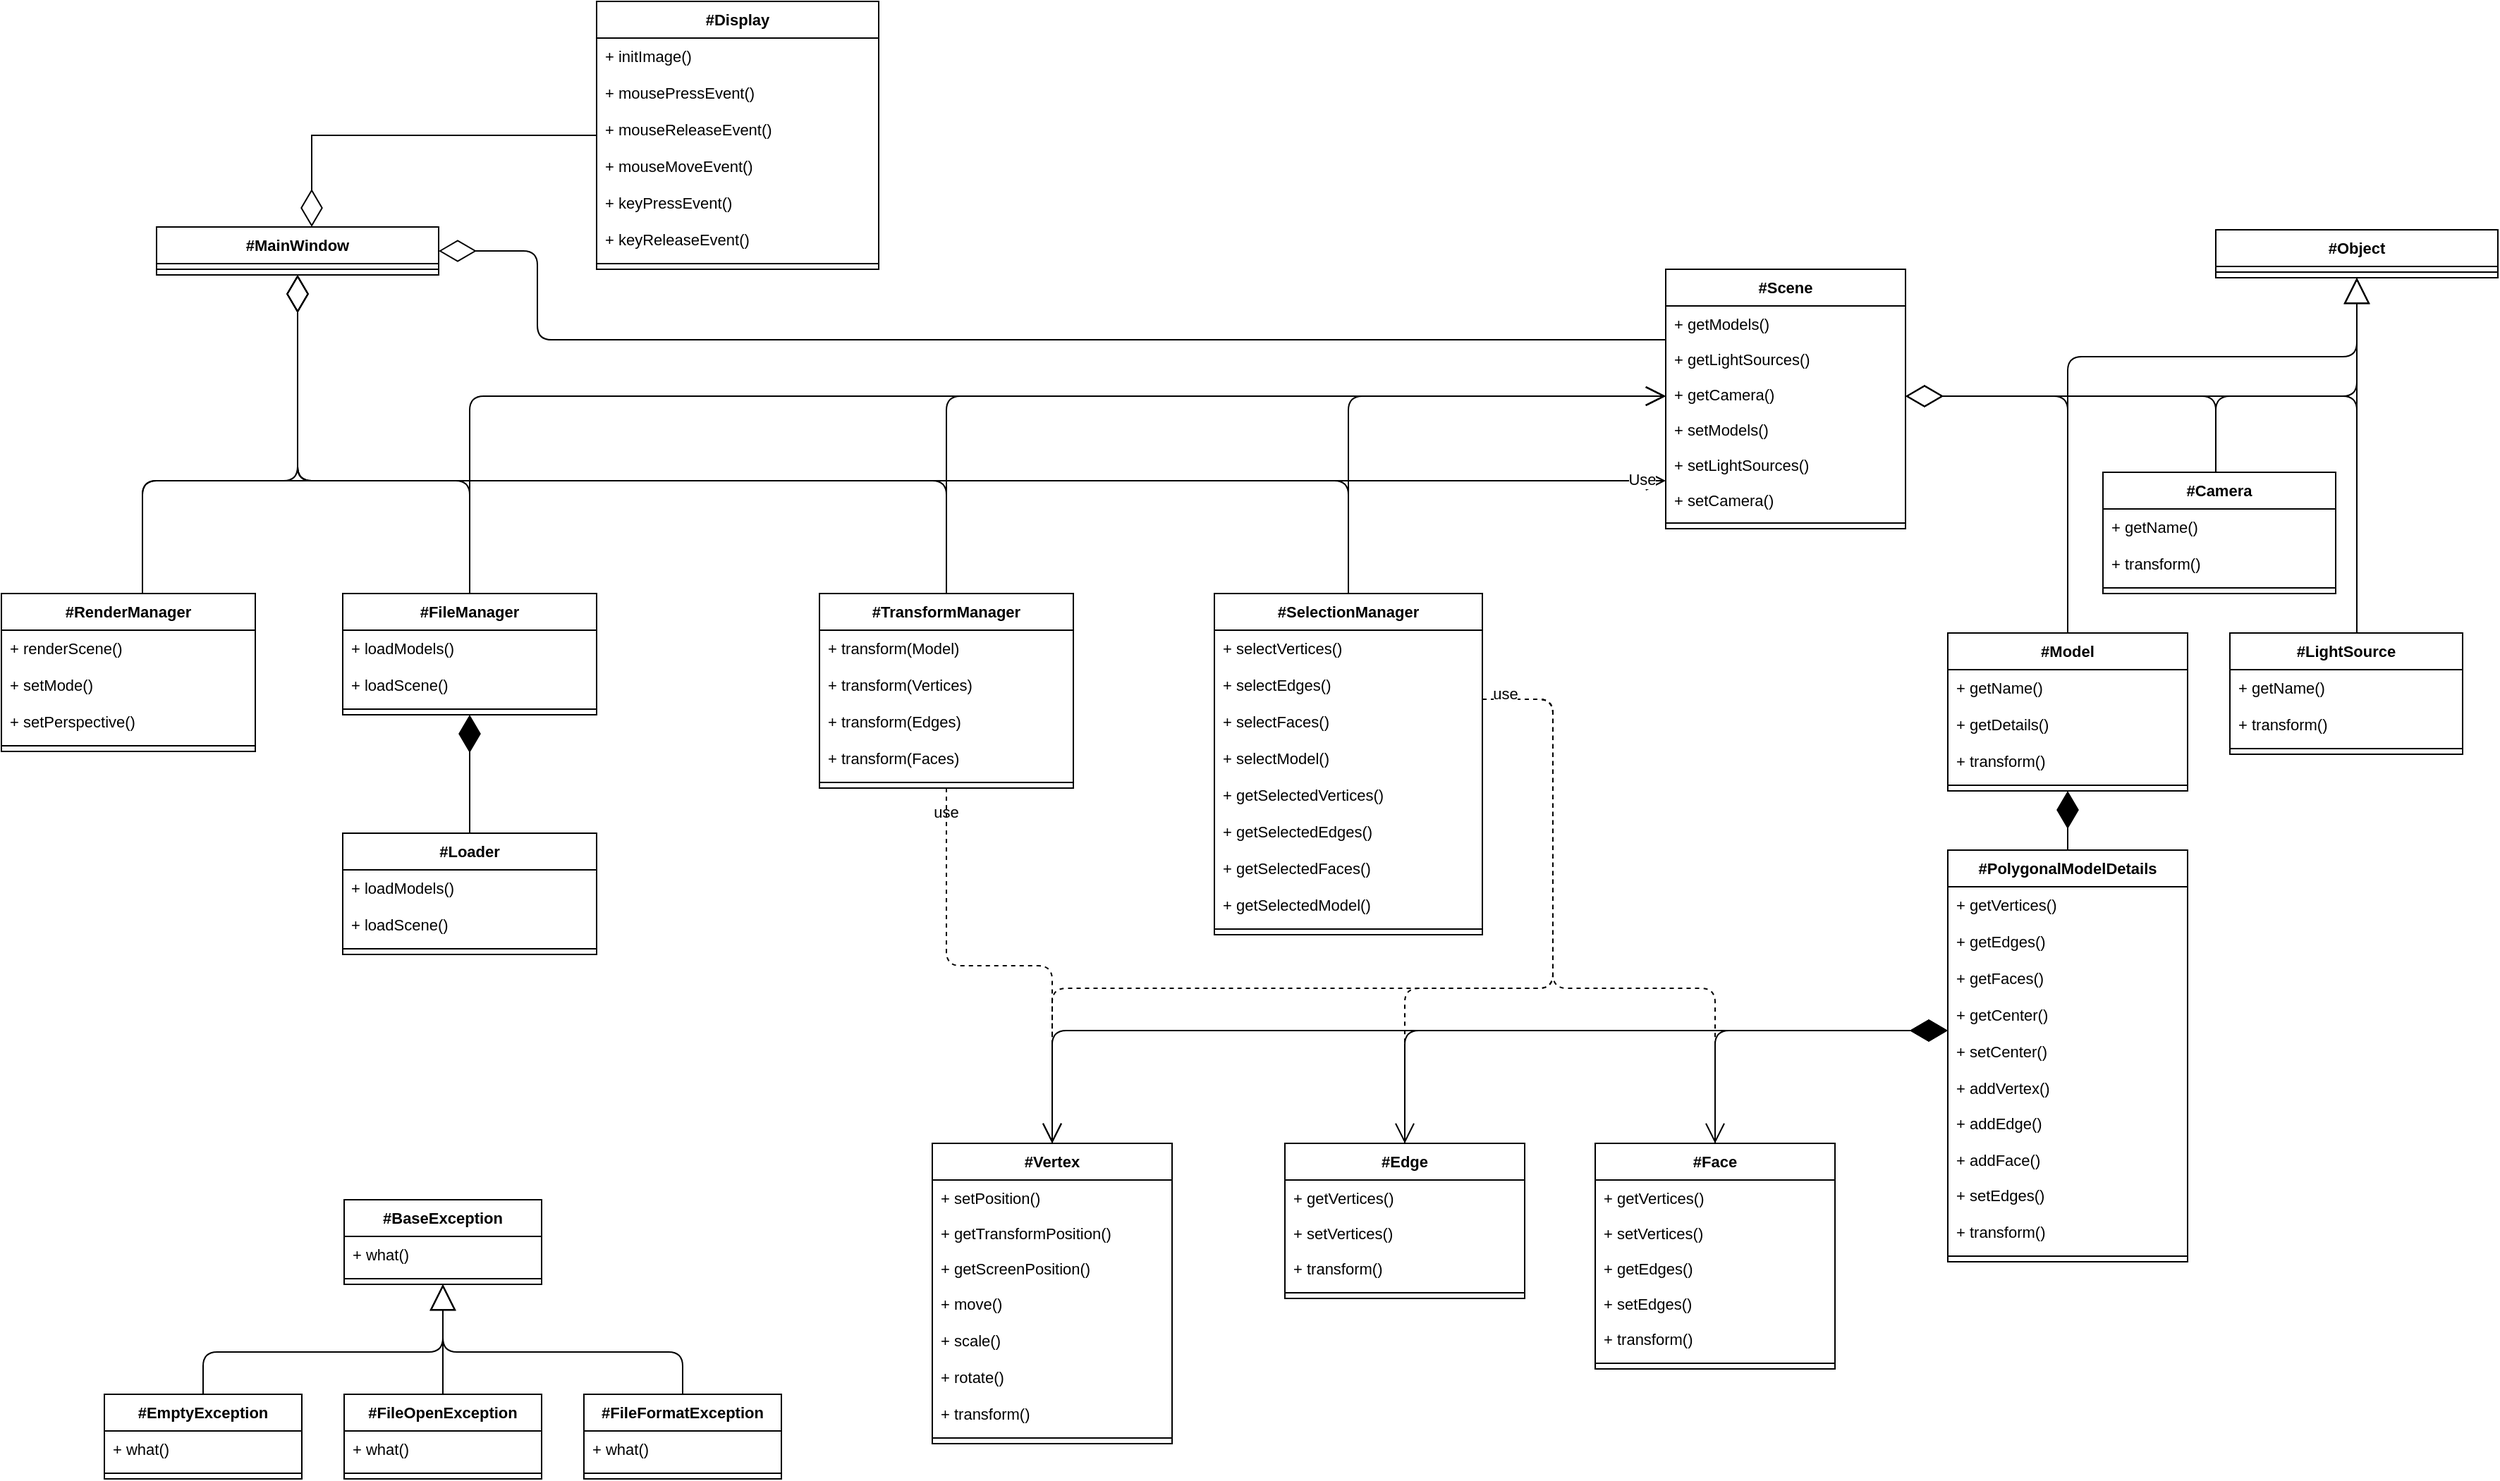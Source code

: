 <mxfile version="18.0.6" type="device"><diagram id="C5RBs43oDa-KdzZeNtuy" name="Page-1"><mxGraphModel dx="2026" dy="1447" grid="1" gridSize="10" guides="1" tooltips="1" connect="1" arrows="1" fold="1" page="1" pageScale="1" pageWidth="827" pageHeight="1169" math="0" shadow="0"><root><mxCell id="WIyWlLk6GJQsqaUBKTNV-0"/><mxCell id="WIyWlLk6GJQsqaUBKTNV-1" parent="WIyWlLk6GJQsqaUBKTNV-0"/><mxCell id="azlppYUXoeEwFjGobMXN-0" value="#Object" style="swimlane;fontStyle=1;align=center;verticalAlign=top;childLayout=stackLayout;horizontal=1;startSize=26;horizontalStack=0;resizeParent=1;resizeParentMax=0;resizeLast=0;collapsible=1;marginBottom=0;direction=east;fontSize=11;labelBorderColor=none;labelBackgroundColor=none;fontFamily=Helvetica;" parent="WIyWlLk6GJQsqaUBKTNV-1" vertex="1"><mxGeometry x="190" y="-178" width="200" height="34" as="geometry"/></mxCell><mxCell id="azlppYUXoeEwFjGobMXN-2" value="" style="line;strokeWidth=1;fillColor=none;align=left;verticalAlign=middle;spacingTop=-1;spacingLeft=3;spacingRight=3;rotatable=0;labelPosition=right;points=[];portConstraint=eastwest;fontSize=11;labelBorderColor=none;labelBackgroundColor=none;fontFamily=Helvetica;" parent="azlppYUXoeEwFjGobMXN-0" vertex="1"><mxGeometry y="26" width="200" height="8" as="geometry"/></mxCell><mxCell id="azlppYUXoeEwFjGobMXN-526" value="" style="edgeStyle=elbowEdgeStyle;orthogonalLoop=1;jettySize=auto;endArrow=block;endFill=0;endSize=16;entryX=0.5;entryY=1;entryDx=0;entryDy=0;fontSize=11;labelBorderColor=none;labelBackgroundColor=none;fontFamily=Helvetica;elbow=vertical;" parent="WIyWlLk6GJQsqaUBKTNV-1" source="azlppYUXoeEwFjGobMXN-37" target="azlppYUXoeEwFjGobMXN-0" edge="1"><mxGeometry relative="1" as="geometry"><mxPoint x="-30" y="282" as="targetPoint"/><Array as="points"><mxPoint x="190" y="-60"/><mxPoint x="290" y="-18"/></Array><mxPoint x="400" y="477" as="sourcePoint"/></mxGeometry></mxCell><mxCell id="azlppYUXoeEwFjGobMXN-528" value="" style="edgeStyle=elbowEdgeStyle;orthogonalLoop=1;jettySize=auto;entryX=0.5;entryY=1;entryDx=0;entryDy=0;endArrow=block;endFill=0;endSize=16;fontSize=11;labelBorderColor=none;labelBackgroundColor=none;fontFamily=Helvetica;elbow=vertical;" parent="WIyWlLk6GJQsqaUBKTNV-1" source="azlppYUXoeEwFjGobMXN-47" target="azlppYUXoeEwFjGobMXN-0" edge="1"><mxGeometry relative="1" as="geometry"><mxPoint x="170" y="479" as="sourcePoint"/><Array as="points"><mxPoint x="200" y="-88"/></Array></mxGeometry></mxCell><mxCell id="azlppYUXoeEwFjGobMXN-37" value="#Camera" style="swimlane;fontStyle=1;align=center;verticalAlign=top;childLayout=stackLayout;horizontal=1;startSize=26;horizontalStack=0;resizeParent=1;resizeParentMax=0;resizeLast=0;collapsible=1;marginBottom=0;direction=east;fontSize=11;labelBorderColor=none;labelBackgroundColor=none;fontFamily=Helvetica;" parent="WIyWlLk6GJQsqaUBKTNV-1" vertex="1"><mxGeometry x="110" y="-6" width="165" height="86" as="geometry"/></mxCell><mxCell id="SqBItwjw7PU8aZfhH00I-18" value="+ getName()" style="text;strokeColor=none;fillColor=none;align=left;verticalAlign=top;spacingLeft=4;spacingRight=4;overflow=hidden;rotatable=0;points=[[0,0.5],[1,0.5]];portConstraint=eastwest;fontSize=11;labelBorderColor=none;labelBackgroundColor=none;fontFamily=Helvetica;" parent="azlppYUXoeEwFjGobMXN-37" vertex="1"><mxGeometry y="26" width="165" height="26" as="geometry"/></mxCell><mxCell id="azlppYUXoeEwFjGobMXN-41" value="+ transform()" style="text;strokeColor=none;fillColor=none;align=left;verticalAlign=top;spacingLeft=4;spacingRight=4;overflow=hidden;rotatable=0;points=[[0,0.5],[1,0.5]];portConstraint=eastwest;fontSize=11;labelBorderColor=none;labelBackgroundColor=none;fontFamily=Helvetica;" parent="azlppYUXoeEwFjGobMXN-37" vertex="1"><mxGeometry y="52" width="165" height="26" as="geometry"/></mxCell><mxCell id="azlppYUXoeEwFjGobMXN-38" value="" style="line;strokeWidth=1;fillColor=none;align=left;verticalAlign=middle;spacingTop=-1;spacingLeft=3;spacingRight=3;rotatable=0;labelPosition=right;points=[];portConstraint=eastwest;fontSize=11;labelBorderColor=none;labelBackgroundColor=none;fontFamily=Helvetica;" parent="azlppYUXoeEwFjGobMXN-37" vertex="1"><mxGeometry y="78" width="165" height="8" as="geometry"/></mxCell><mxCell id="azlppYUXoeEwFjGobMXN-47" value="#Model&#10;" style="swimlane;fontStyle=1;align=center;verticalAlign=top;childLayout=stackLayout;horizontal=1;startSize=26;horizontalStack=0;resizeParent=1;resizeParentMax=0;resizeLast=0;collapsible=1;marginBottom=0;direction=east;fontSize=11;labelBorderColor=none;labelBackgroundColor=none;fontFamily=Helvetica;rounded=0;" parent="WIyWlLk6GJQsqaUBKTNV-1" vertex="1"><mxGeometry y="108" width="170" height="112" as="geometry"/></mxCell><mxCell id="SqBItwjw7PU8aZfhH00I-16" value="+ getName()" style="text;strokeColor=none;fillColor=none;align=left;verticalAlign=top;spacingLeft=4;spacingRight=4;overflow=hidden;rotatable=0;points=[[0,0.5],[1,0.5]];portConstraint=eastwest;fontSize=11;labelBorderColor=none;labelBackgroundColor=none;fontFamily=Helvetica;" parent="azlppYUXoeEwFjGobMXN-47" vertex="1"><mxGeometry y="26" width="170" height="26" as="geometry"/></mxCell><mxCell id="SqBItwjw7PU8aZfhH00I-17" value="+ getDetails()" style="text;strokeColor=none;fillColor=none;align=left;verticalAlign=top;spacingLeft=4;spacingRight=4;overflow=hidden;rotatable=0;points=[[0,0.5],[1,0.5]];portConstraint=eastwest;fontSize=11;labelBorderColor=none;labelBackgroundColor=none;fontFamily=Helvetica;" parent="azlppYUXoeEwFjGobMXN-47" vertex="1"><mxGeometry y="52" width="170" height="26" as="geometry"/></mxCell><mxCell id="azlppYUXoeEwFjGobMXN-49" value="+ transform()" style="text;strokeColor=none;fillColor=none;align=left;verticalAlign=top;spacingLeft=4;spacingRight=4;overflow=hidden;rotatable=0;points=[[0,0.5],[1,0.5]];portConstraint=eastwest;fontSize=11;labelBorderColor=none;labelBackgroundColor=none;fontFamily=Helvetica;" parent="azlppYUXoeEwFjGobMXN-47" vertex="1"><mxGeometry y="78" width="170" height="26" as="geometry"/></mxCell><mxCell id="azlppYUXoeEwFjGobMXN-48" value="" style="line;strokeWidth=1;fillColor=none;align=left;verticalAlign=middle;spacingTop=-1;spacingLeft=3;spacingRight=3;rotatable=0;labelPosition=right;points=[];portConstraint=eastwest;fontSize=11;labelBorderColor=none;labelBackgroundColor=none;fontFamily=Helvetica;" parent="azlppYUXoeEwFjGobMXN-47" vertex="1"><mxGeometry y="104" width="170" height="8" as="geometry"/></mxCell><object label="#Scene" id="azlppYUXoeEwFjGobMXN-53"><mxCell style="swimlane;fontStyle=1;align=center;verticalAlign=top;childLayout=stackLayout;horizontal=1;startSize=26;horizontalStack=0;resizeParent=1;resizeParentMax=0;resizeLast=0;collapsible=1;marginBottom=0;direction=east;fontSize=11;labelBorderColor=none;labelBackgroundColor=none;fontFamily=Helvetica;" parent="WIyWlLk6GJQsqaUBKTNV-1" vertex="1"><mxGeometry x="-200" y="-150" width="170" height="184" as="geometry"/></mxCell></object><mxCell id="EAwsqgr4vLvgviXjCqP6-93" value="+ getModels()" style="text;strokeColor=none;fillColor=none;align=left;verticalAlign=top;spacingLeft=4;spacingRight=4;overflow=hidden;rotatable=0;points=[[0,0.5],[1,0.5]];portConstraint=eastwest;fontSize=11;labelBorderColor=none;labelBackgroundColor=none;fontFamily=Helvetica;" parent="azlppYUXoeEwFjGobMXN-53" vertex="1"><mxGeometry y="26" width="170" height="25" as="geometry"/></mxCell><mxCell id="k3BB5MFqk9g5SIE1neyH-16" value="+ getLightSources()" style="text;strokeColor=none;fillColor=none;align=left;verticalAlign=top;spacingLeft=4;spacingRight=4;overflow=hidden;rotatable=0;points=[[0,0.5],[1,0.5]];portConstraint=eastwest;fontSize=11;labelBorderColor=none;labelBackgroundColor=none;fontFamily=Helvetica;" parent="azlppYUXoeEwFjGobMXN-53" vertex="1"><mxGeometry y="51" width="170" height="25" as="geometry"/></mxCell><mxCell id="k3BB5MFqk9g5SIE1neyH-17" value="+ getCamera()" style="text;strokeColor=none;fillColor=none;align=left;verticalAlign=top;spacingLeft=4;spacingRight=4;overflow=hidden;rotatable=0;points=[[0,0.5],[1,0.5]];portConstraint=eastwest;fontSize=11;labelBorderColor=none;labelBackgroundColor=none;fontFamily=Helvetica;" parent="azlppYUXoeEwFjGobMXN-53" vertex="1"><mxGeometry y="76" width="170" height="25" as="geometry"/></mxCell><mxCell id="k3BB5MFqk9g5SIE1neyH-18" value="+ setModels()" style="text;strokeColor=none;fillColor=none;align=left;verticalAlign=top;spacingLeft=4;spacingRight=4;overflow=hidden;rotatable=0;points=[[0,0.5],[1,0.5]];portConstraint=eastwest;fontSize=11;labelBorderColor=none;labelBackgroundColor=none;fontFamily=Helvetica;" parent="azlppYUXoeEwFjGobMXN-53" vertex="1"><mxGeometry y="101" width="170" height="25" as="geometry"/></mxCell><mxCell id="k3BB5MFqk9g5SIE1neyH-19" value="+ setLightSources()" style="text;strokeColor=none;fillColor=none;align=left;verticalAlign=top;spacingLeft=4;spacingRight=4;overflow=hidden;rotatable=0;points=[[0,0.5],[1,0.5]];portConstraint=eastwest;fontSize=11;labelBorderColor=none;labelBackgroundColor=none;fontFamily=Helvetica;" parent="azlppYUXoeEwFjGobMXN-53" vertex="1"><mxGeometry y="126" width="170" height="25" as="geometry"/></mxCell><mxCell id="k3BB5MFqk9g5SIE1neyH-20" value="+ setCamera()" style="text;strokeColor=none;fillColor=none;align=left;verticalAlign=top;spacingLeft=4;spacingRight=4;overflow=hidden;rotatable=0;points=[[0,0.5],[1,0.5]];portConstraint=eastwest;fontSize=11;labelBorderColor=none;labelBackgroundColor=none;fontFamily=Helvetica;" parent="azlppYUXoeEwFjGobMXN-53" vertex="1"><mxGeometry y="151" width="170" height="25" as="geometry"/></mxCell><mxCell id="azlppYUXoeEwFjGobMXN-54" value="" style="line;strokeWidth=1;fillColor=none;align=left;verticalAlign=middle;spacingTop=-1;spacingLeft=3;spacingRight=3;rotatable=0;labelPosition=right;points=[];portConstraint=eastwest;fontSize=11;labelBorderColor=none;labelBackgroundColor=none;fontFamily=Helvetica;" parent="azlppYUXoeEwFjGobMXN-53" vertex="1"><mxGeometry y="176" width="170" height="8" as="geometry"/></mxCell><mxCell id="azlppYUXoeEwFjGobMXN-532" value="#PolygonalModelDetails" style="swimlane;fontStyle=1;align=center;verticalAlign=top;childLayout=stackLayout;horizontal=1;startSize=26;horizontalStack=0;resizeParent=1;resizeParentMax=0;resizeLast=0;collapsible=1;marginBottom=0;direction=east;fontSize=11;labelBorderColor=none;labelBackgroundColor=none;fontFamily=Helvetica;" parent="WIyWlLk6GJQsqaUBKTNV-1" vertex="1"><mxGeometry y="262" width="170" height="292" as="geometry"/></mxCell><mxCell id="azlppYUXoeEwFjGobMXN-535" value="+ getVertices()" style="text;strokeColor=none;fillColor=none;align=left;verticalAlign=top;spacingLeft=4;spacingRight=4;overflow=hidden;rotatable=0;points=[[0,0.5],[1,0.5]];portConstraint=eastwest;fontSize=11;labelBorderColor=none;labelBackgroundColor=none;fontFamily=Helvetica;" parent="azlppYUXoeEwFjGobMXN-532" vertex="1"><mxGeometry y="26" width="170" height="26" as="geometry"/></mxCell><mxCell id="azlppYUXoeEwFjGobMXN-536" value="+ getEdges()" style="text;strokeColor=none;fillColor=none;align=left;verticalAlign=top;spacingLeft=4;spacingRight=4;overflow=hidden;rotatable=0;points=[[0,0.5],[1,0.5]];portConstraint=eastwest;fontSize=11;labelBorderColor=none;labelBackgroundColor=none;fontFamily=Helvetica;" parent="azlppYUXoeEwFjGobMXN-532" vertex="1"><mxGeometry y="52" width="170" height="26" as="geometry"/></mxCell><mxCell id="SqBItwjw7PU8aZfhH00I-20" value="+ getFaces()" style="text;strokeColor=none;fillColor=none;align=left;verticalAlign=top;spacingLeft=4;spacingRight=4;overflow=hidden;rotatable=0;points=[[0,0.5],[1,0.5]];portConstraint=eastwest;fontSize=11;labelBorderColor=none;labelBackgroundColor=none;fontFamily=Helvetica;" parent="azlppYUXoeEwFjGobMXN-532" vertex="1"><mxGeometry y="78" width="170" height="26" as="geometry"/></mxCell><mxCell id="SqBItwjw7PU8aZfhH00I-21" value="+ getCenter()" style="text;strokeColor=none;fillColor=none;align=left;verticalAlign=top;spacingLeft=4;spacingRight=4;overflow=hidden;rotatable=0;points=[[0,0.5],[1,0.5]];portConstraint=eastwest;fontSize=11;labelBorderColor=none;labelBackgroundColor=none;fontFamily=Helvetica;" parent="azlppYUXoeEwFjGobMXN-532" vertex="1"><mxGeometry y="104" width="170" height="26" as="geometry"/></mxCell><mxCell id="SqBItwjw7PU8aZfhH00I-25" value="+ setCenter()" style="text;strokeColor=none;fillColor=none;align=left;verticalAlign=top;spacingLeft=4;spacingRight=4;overflow=hidden;rotatable=0;points=[[0,0.5],[1,0.5]];portConstraint=eastwest;fontSize=11;labelBorderColor=none;labelBackgroundColor=none;fontFamily=Helvetica;" parent="azlppYUXoeEwFjGobMXN-532" vertex="1"><mxGeometry y="130" width="170" height="26" as="geometry"/></mxCell><mxCell id="azlppYUXoeEwFjGobMXN-533" value="+ addVertex()" style="text;strokeColor=none;fillColor=none;align=left;verticalAlign=top;spacingLeft=4;spacingRight=4;overflow=hidden;rotatable=0;points=[[0,0.5],[1,0.5]];portConstraint=eastwest;fontSize=11;labelBorderColor=none;labelBackgroundColor=none;fontFamily=Helvetica;" parent="azlppYUXoeEwFjGobMXN-532" vertex="1"><mxGeometry y="156" width="170" height="25" as="geometry"/></mxCell><mxCell id="azlppYUXoeEwFjGobMXN-534" value="+ addEdge()" style="text;strokeColor=none;fillColor=none;align=left;verticalAlign=top;spacingLeft=4;spacingRight=4;overflow=hidden;rotatable=0;points=[[0,0.5],[1,0.5]];portConstraint=eastwest;fontSize=11;labelBorderColor=none;labelBackgroundColor=none;fontFamily=Helvetica;" parent="azlppYUXoeEwFjGobMXN-532" vertex="1"><mxGeometry y="181" width="170" height="26" as="geometry"/></mxCell><mxCell id="SqBItwjw7PU8aZfhH00I-19" value="+ addFace()" style="text;strokeColor=none;fillColor=none;align=left;verticalAlign=top;spacingLeft=4;spacingRight=4;overflow=hidden;rotatable=0;points=[[0,0.5],[1,0.5]];portConstraint=eastwest;fontSize=11;labelBorderColor=none;labelBackgroundColor=none;fontFamily=Helvetica;" parent="azlppYUXoeEwFjGobMXN-532" vertex="1"><mxGeometry y="207" width="170" height="25" as="geometry"/></mxCell><mxCell id="SqBItwjw7PU8aZfhH00I-22" value="+ setEdges()" style="text;strokeColor=none;fillColor=none;align=left;verticalAlign=top;spacingLeft=4;spacingRight=4;overflow=hidden;rotatable=0;points=[[0,0.5],[1,0.5]];portConstraint=eastwest;fontSize=11;labelBorderColor=none;labelBackgroundColor=none;fontFamily=Helvetica;" parent="azlppYUXoeEwFjGobMXN-532" vertex="1"><mxGeometry y="232" width="170" height="26" as="geometry"/></mxCell><mxCell id="SqBItwjw7PU8aZfhH00I-26" value="+ transform()" style="text;strokeColor=none;fillColor=none;align=left;verticalAlign=top;spacingLeft=4;spacingRight=4;overflow=hidden;rotatable=0;points=[[0,0.5],[1,0.5]];portConstraint=eastwest;fontSize=11;labelBorderColor=none;labelBackgroundColor=none;fontFamily=Helvetica;" parent="azlppYUXoeEwFjGobMXN-532" vertex="1"><mxGeometry y="258" width="170" height="26" as="geometry"/></mxCell><mxCell id="SqBItwjw7PU8aZfhH00I-24" style="line;strokeWidth=1;fillColor=none;align=left;verticalAlign=middle;spacingTop=-1;spacingLeft=3;spacingRight=3;rotatable=0;labelPosition=right;points=[];portConstraint=eastwest;fontSize=11;labelBorderColor=none;labelBackgroundColor=none;fontFamily=Helvetica;" parent="azlppYUXoeEwFjGobMXN-532" vertex="1"><mxGeometry y="284" width="170" height="8" as="geometry"/></mxCell><mxCell id="azlppYUXoeEwFjGobMXN-541" value="#Vertex" style="swimlane;fontStyle=1;align=center;verticalAlign=top;childLayout=stackLayout;horizontal=1;startSize=26;horizontalStack=0;resizeParent=1;resizeParentMax=0;resizeLast=0;collapsible=1;marginBottom=0;direction=east;fontSize=11;labelBorderColor=none;labelBackgroundColor=none;fontFamily=Helvetica;" parent="WIyWlLk6GJQsqaUBKTNV-1" vertex="1"><mxGeometry x="-720" y="470" width="170" height="213" as="geometry"/></mxCell><mxCell id="azlppYUXoeEwFjGobMXN-542" value="+ setPosition()" style="text;strokeColor=none;fillColor=none;align=left;verticalAlign=top;spacingLeft=4;spacingRight=4;overflow=hidden;rotatable=0;points=[[0,0.5],[1,0.5]];portConstraint=eastwest;fontSize=11;labelBorderColor=none;labelBackgroundColor=none;fontFamily=Helvetica;" parent="azlppYUXoeEwFjGobMXN-541" vertex="1"><mxGeometry y="26" width="170" height="25" as="geometry"/></mxCell><mxCell id="SqBItwjw7PU8aZfhH00I-31" value="+ getTransformPosition()" style="text;strokeColor=none;fillColor=none;align=left;verticalAlign=top;spacingLeft=4;spacingRight=4;overflow=hidden;rotatable=0;points=[[0,0.5],[1,0.5]];portConstraint=eastwest;fontSize=11;labelBorderColor=none;labelBackgroundColor=none;fontFamily=Helvetica;" parent="azlppYUXoeEwFjGobMXN-541" vertex="1"><mxGeometry y="51" width="170" height="25" as="geometry"/></mxCell><mxCell id="SqBItwjw7PU8aZfhH00I-32" value="+ getScreenPosition()" style="text;strokeColor=none;fillColor=none;align=left;verticalAlign=top;spacingLeft=4;spacingRight=4;overflow=hidden;rotatable=0;points=[[0,0.5],[1,0.5]];portConstraint=eastwest;fontSize=11;labelBorderColor=none;labelBackgroundColor=none;fontFamily=Helvetica;" parent="azlppYUXoeEwFjGobMXN-541" vertex="1"><mxGeometry y="76" width="170" height="25" as="geometry"/></mxCell><mxCell id="azlppYUXoeEwFjGobMXN-544" value="+ move()" style="text;strokeColor=none;fillColor=none;align=left;verticalAlign=top;spacingLeft=4;spacingRight=4;overflow=hidden;rotatable=0;points=[[0,0.5],[1,0.5]];portConstraint=eastwest;fontSize=11;labelBorderColor=none;labelBackgroundColor=none;fontFamily=Helvetica;" parent="azlppYUXoeEwFjGobMXN-541" vertex="1"><mxGeometry y="101" width="170" height="26" as="geometry"/></mxCell><mxCell id="azlppYUXoeEwFjGobMXN-545" value="+ scale()" style="text;strokeColor=none;fillColor=none;align=left;verticalAlign=top;spacingLeft=4;spacingRight=4;overflow=hidden;rotatable=0;points=[[0,0.5],[1,0.5]];portConstraint=eastwest;fontSize=11;labelBorderColor=none;labelBackgroundColor=none;fontFamily=Helvetica;" parent="azlppYUXoeEwFjGobMXN-541" vertex="1"><mxGeometry y="127" width="170" height="26" as="geometry"/></mxCell><mxCell id="azlppYUXoeEwFjGobMXN-553" value="+ rotate()" style="text;strokeColor=none;fillColor=none;align=left;verticalAlign=top;spacingLeft=4;spacingRight=4;overflow=hidden;rotatable=0;points=[[0,0.5],[1,0.5]];portConstraint=eastwest;fontSize=11;labelBorderColor=none;labelBackgroundColor=none;fontFamily=Helvetica;" parent="azlppYUXoeEwFjGobMXN-541" vertex="1"><mxGeometry y="153" width="170" height="26" as="geometry"/></mxCell><mxCell id="Ab7JgKx5muuyAnUyPIrf-0" value="+ transform()" style="text;strokeColor=none;fillColor=none;align=left;verticalAlign=top;spacingLeft=4;spacingRight=4;overflow=hidden;rotatable=0;points=[[0,0.5],[1,0.5]];portConstraint=eastwest;fontSize=11;labelBorderColor=none;labelBackgroundColor=none;fontFamily=Helvetica;" vertex="1" parent="azlppYUXoeEwFjGobMXN-541"><mxGeometry y="179" width="170" height="26" as="geometry"/></mxCell><mxCell id="azlppYUXoeEwFjGobMXN-546" value="" style="line;strokeWidth=1;fillColor=none;align=left;verticalAlign=middle;spacingTop=-1;spacingLeft=3;spacingRight=3;rotatable=0;labelPosition=right;points=[];portConstraint=eastwest;fontSize=11;labelBorderColor=none;labelBackgroundColor=none;fontFamily=Helvetica;" parent="azlppYUXoeEwFjGobMXN-541" vertex="1"><mxGeometry y="205" width="170" height="8" as="geometry"/></mxCell><mxCell id="azlppYUXoeEwFjGobMXN-547" value="#Edge" style="swimlane;fontStyle=1;align=center;verticalAlign=top;childLayout=stackLayout;horizontal=1;startSize=26;horizontalStack=0;resizeParent=1;resizeParentMax=0;resizeLast=0;collapsible=1;marginBottom=0;direction=east;fontSize=11;labelBorderColor=none;labelBackgroundColor=none;fontFamily=Helvetica;" parent="WIyWlLk6GJQsqaUBKTNV-1" vertex="1"><mxGeometry x="-470" y="470" width="170" height="110" as="geometry"/></mxCell><mxCell id="SqBItwjw7PU8aZfhH00I-30" value="+ getVertices()" style="text;strokeColor=none;fillColor=none;align=left;verticalAlign=top;spacingLeft=4;spacingRight=4;overflow=hidden;rotatable=0;points=[[0,0.5],[1,0.5]];portConstraint=eastwest;fontSize=11;labelBorderColor=none;labelBackgroundColor=none;fontFamily=Helvetica;" parent="azlppYUXoeEwFjGobMXN-547" vertex="1"><mxGeometry y="26" width="170" height="25" as="geometry"/></mxCell><mxCell id="SqBItwjw7PU8aZfhH00I-29" value="+ setVertices()" style="text;strokeColor=none;fillColor=none;align=left;verticalAlign=top;spacingLeft=4;spacingRight=4;overflow=hidden;rotatable=0;points=[[0,0.5],[1,0.5]];portConstraint=eastwest;fontSize=11;labelBorderColor=none;labelBackgroundColor=none;fontFamily=Helvetica;" parent="azlppYUXoeEwFjGobMXN-547" vertex="1"><mxGeometry y="51" width="170" height="25" as="geometry"/></mxCell><mxCell id="Ab7JgKx5muuyAnUyPIrf-1" value="+ transform()" style="text;strokeColor=none;fillColor=none;align=left;verticalAlign=top;spacingLeft=4;spacingRight=4;overflow=hidden;rotatable=0;points=[[0,0.5],[1,0.5]];portConstraint=eastwest;fontSize=11;labelBorderColor=none;labelBackgroundColor=none;fontFamily=Helvetica;" vertex="1" parent="azlppYUXoeEwFjGobMXN-547"><mxGeometry y="76" width="170" height="26" as="geometry"/></mxCell><mxCell id="azlppYUXoeEwFjGobMXN-552" value="" style="line;strokeWidth=1;fillColor=none;align=left;verticalAlign=middle;spacingTop=-1;spacingLeft=3;spacingRight=3;rotatable=0;labelPosition=right;points=[];portConstraint=eastwest;fontSize=11;labelBorderColor=none;labelBackgroundColor=none;fontFamily=Helvetica;" parent="azlppYUXoeEwFjGobMXN-547" vertex="1"><mxGeometry y="102" width="170" height="8" as="geometry"/></mxCell><mxCell id="azlppYUXoeEwFjGobMXN-720" value="#RenderManager" style="swimlane;fontStyle=1;align=center;verticalAlign=top;childLayout=stackLayout;horizontal=1;startSize=26;horizontalStack=0;resizeParent=1;resizeParentMax=0;resizeLast=0;collapsible=1;marginBottom=0;direction=east;fontSize=11;labelBorderColor=none;labelBackgroundColor=none;fontFamily=Helvetica;" parent="WIyWlLk6GJQsqaUBKTNV-1" vertex="1"><mxGeometry x="-1380" y="80" width="180" height="112" as="geometry"/></mxCell><mxCell id="azlppYUXoeEwFjGobMXN-721" value="+ renderScene()" style="text;strokeColor=none;fillColor=none;align=left;verticalAlign=top;spacingLeft=4;spacingRight=4;overflow=hidden;rotatable=0;points=[[0,0.5],[1,0.5]];portConstraint=eastwest;fontSize=11;labelBorderColor=none;labelBackgroundColor=none;fontFamily=Helvetica;" parent="azlppYUXoeEwFjGobMXN-720" vertex="1"><mxGeometry y="26" width="180" height="26" as="geometry"/></mxCell><mxCell id="SqBItwjw7PU8aZfhH00I-5" value="+ setMode()" style="text;strokeColor=none;fillColor=none;align=left;verticalAlign=top;spacingLeft=4;spacingRight=4;overflow=hidden;rotatable=0;points=[[0,0.5],[1,0.5]];portConstraint=eastwest;fontSize=11;labelBorderColor=none;labelBackgroundColor=none;fontFamily=Helvetica;" parent="azlppYUXoeEwFjGobMXN-720" vertex="1"><mxGeometry y="52" width="180" height="26" as="geometry"/></mxCell><mxCell id="azlppYUXoeEwFjGobMXN-735" value="+ setPerspective()" style="text;strokeColor=none;fillColor=none;align=left;verticalAlign=top;spacingLeft=4;spacingRight=4;overflow=hidden;rotatable=0;points=[[0,0.5],[1,0.5]];portConstraint=eastwest;fontSize=11;labelBorderColor=none;labelBackgroundColor=none;fontFamily=Helvetica;" parent="azlppYUXoeEwFjGobMXN-720" vertex="1"><mxGeometry y="78" width="180" height="26" as="geometry"/></mxCell><mxCell id="azlppYUXoeEwFjGobMXN-722" value="" style="line;strokeWidth=1;fillColor=none;align=left;verticalAlign=middle;spacingTop=-1;spacingLeft=3;spacingRight=3;rotatable=0;labelPosition=right;points=[];portConstraint=eastwest;fontSize=11;labelBorderColor=none;labelBackgroundColor=none;fontFamily=Helvetica;" parent="azlppYUXoeEwFjGobMXN-720" vertex="1"><mxGeometry y="104" width="180" height="8" as="geometry"/></mxCell><mxCell id="azlppYUXoeEwFjGobMXN-723" value="#TransformManager" style="swimlane;fontStyle=1;align=center;verticalAlign=top;childLayout=stackLayout;horizontal=1;startSize=26;horizontalStack=0;resizeParent=1;resizeParentMax=0;resizeLast=0;collapsible=1;marginBottom=0;direction=east;fontSize=11;labelBorderColor=none;labelBackgroundColor=none;fontFamily=Helvetica;" parent="WIyWlLk6GJQsqaUBKTNV-1" vertex="1"><mxGeometry x="-800" y="80" width="180" height="138" as="geometry"/></mxCell><mxCell id="azlppYUXoeEwFjGobMXN-724" value="+ transform(Model)" style="text;strokeColor=none;fillColor=none;align=left;verticalAlign=top;spacingLeft=4;spacingRight=4;overflow=hidden;rotatable=0;points=[[0,0.5],[1,0.5]];portConstraint=eastwest;fontSize=11;labelBorderColor=none;labelBackgroundColor=none;fontFamily=Helvetica;" parent="azlppYUXoeEwFjGobMXN-723" vertex="1"><mxGeometry y="26" width="180" height="26" as="geometry"/></mxCell><mxCell id="k3BB5MFqk9g5SIE1neyH-27" value="+ transform(Vertices)" style="text;strokeColor=none;fillColor=none;align=left;verticalAlign=top;spacingLeft=4;spacingRight=4;overflow=hidden;rotatable=0;points=[[0,0.5],[1,0.5]];portConstraint=eastwest;fontSize=11;labelBorderColor=none;labelBackgroundColor=none;fontFamily=Helvetica;" parent="azlppYUXoeEwFjGobMXN-723" vertex="1"><mxGeometry y="52" width="180" height="26" as="geometry"/></mxCell><mxCell id="Ab7JgKx5muuyAnUyPIrf-3" value="+ transform(Edges)" style="text;strokeColor=none;fillColor=none;align=left;verticalAlign=top;spacingLeft=4;spacingRight=4;overflow=hidden;rotatable=0;points=[[0,0.5],[1,0.5]];portConstraint=eastwest;fontSize=11;labelBorderColor=none;labelBackgroundColor=none;fontFamily=Helvetica;" vertex="1" parent="azlppYUXoeEwFjGobMXN-723"><mxGeometry y="78" width="180" height="26" as="geometry"/></mxCell><mxCell id="Ab7JgKx5muuyAnUyPIrf-4" value="+ transform(Faces)" style="text;strokeColor=none;fillColor=none;align=left;verticalAlign=top;spacingLeft=4;spacingRight=4;overflow=hidden;rotatable=0;points=[[0,0.5],[1,0.5]];portConstraint=eastwest;fontSize=11;labelBorderColor=none;labelBackgroundColor=none;fontFamily=Helvetica;" vertex="1" parent="azlppYUXoeEwFjGobMXN-723"><mxGeometry y="104" width="180" height="26" as="geometry"/></mxCell><mxCell id="azlppYUXoeEwFjGobMXN-725" value="" style="line;strokeWidth=1;fillColor=none;align=left;verticalAlign=middle;spacingTop=-1;spacingLeft=3;spacingRight=3;rotatable=0;labelPosition=right;points=[];portConstraint=eastwest;fontSize=11;labelBorderColor=none;labelBackgroundColor=none;fontFamily=Helvetica;" parent="azlppYUXoeEwFjGobMXN-723" vertex="1"><mxGeometry y="130" width="180" height="8" as="geometry"/></mxCell><mxCell id="azlppYUXoeEwFjGobMXN-726" value="#FileManager" style="swimlane;fontStyle=1;align=center;verticalAlign=top;childLayout=stackLayout;horizontal=1;startSize=26;horizontalStack=0;resizeParent=1;resizeParentMax=0;resizeLast=0;collapsible=1;marginBottom=0;direction=east;fontSize=11;labelBorderColor=none;labelBackgroundColor=none;fontFamily=Helvetica;" parent="WIyWlLk6GJQsqaUBKTNV-1" vertex="1"><mxGeometry x="-1138" y="80" width="180" height="86" as="geometry"/></mxCell><mxCell id="azlppYUXoeEwFjGobMXN-727" value="+ loadModels()" style="text;strokeColor=none;fillColor=none;align=left;verticalAlign=top;spacingLeft=4;spacingRight=4;overflow=hidden;rotatable=0;points=[[0,0.5],[1,0.5]];portConstraint=eastwest;fontSize=11;labelBorderColor=none;labelBackgroundColor=none;fontFamily=Helvetica;" parent="azlppYUXoeEwFjGobMXN-726" vertex="1"><mxGeometry y="26" width="180" height="26" as="geometry"/></mxCell><mxCell id="SqBItwjw7PU8aZfhH00I-9" value="+ loadScene()" style="text;strokeColor=none;fillColor=none;align=left;verticalAlign=top;spacingLeft=4;spacingRight=4;overflow=hidden;rotatable=0;points=[[0,0.5],[1,0.5]];portConstraint=eastwest;fontSize=11;labelBorderColor=none;labelBackgroundColor=none;fontFamily=Helvetica;" parent="azlppYUXoeEwFjGobMXN-726" vertex="1"><mxGeometry y="52" width="180" height="26" as="geometry"/></mxCell><mxCell id="azlppYUXoeEwFjGobMXN-728" value="" style="line;strokeWidth=1;fillColor=none;align=left;verticalAlign=middle;spacingTop=-1;spacingLeft=3;spacingRight=3;rotatable=0;labelPosition=right;points=[];portConstraint=eastwest;fontSize=11;labelBorderColor=none;labelBackgroundColor=none;fontFamily=Helvetica;" parent="azlppYUXoeEwFjGobMXN-726" vertex="1"><mxGeometry y="78" width="180" height="8" as="geometry"/></mxCell><mxCell id="pPH4KUzoE2myjKL2YTRE-1" value="" style="endArrow=diamondThin;endFill=0;endSize=24;fontSize=11;labelBorderColor=none;labelBackgroundColor=none;fontFamily=Helvetica;edgeStyle=elbowEdgeStyle;" parent="WIyWlLk6GJQsqaUBKTNV-1" source="azlppYUXoeEwFjGobMXN-47" target="azlppYUXoeEwFjGobMXN-53" edge="1"><mxGeometry width="160" relative="1" as="geometry"><mxPoint x="-150" y="841.5" as="sourcePoint"/><mxPoint x="-120" y="535" as="targetPoint"/><Array as="points"><mxPoint x="85" y="-60"/><mxPoint x="345" y="-60"/><mxPoint x="340" y="-60"/><mxPoint x="355" y="170"/><mxPoint x="160" y="200"/><mxPoint x="355" y="130"/><mxPoint x="130" y="-70"/><mxPoint x="100" y="-70"/><mxPoint x="70" y="65"/><mxPoint x="70" y="-70"/><mxPoint x="200" y="-20"/><mxPoint x="210" y="147"/><mxPoint x="210" y="150"/><mxPoint x="240" y="140"/></Array></mxGeometry></mxCell><mxCell id="pPH4KUzoE2myjKL2YTRE-2" value="" style="endArrow=diamondThin;endFill=1;endSize=24;fontSize=11;labelBorderColor=none;labelBackgroundColor=none;fontFamily=Helvetica;edgeStyle=elbowEdgeStyle;" parent="WIyWlLk6GJQsqaUBKTNV-1" source="azlppYUXoeEwFjGobMXN-532" target="azlppYUXoeEwFjGobMXN-47" edge="1"><mxGeometry width="160" relative="1" as="geometry"><mxPoint x="290" y="563.5" as="sourcePoint"/><mxPoint x="85" y="362" as="targetPoint"/></mxGeometry></mxCell><mxCell id="pPH4KUzoE2myjKL2YTRE-4" value="" style="endArrow=diamondThin;endFill=1;endSize=24;fontSize=11;labelBorderColor=none;labelBackgroundColor=none;fontFamily=Helvetica;edgeStyle=elbowEdgeStyle;elbow=vertical;" parent="WIyWlLk6GJQsqaUBKTNV-1" source="azlppYUXoeEwFjGobMXN-547" target="azlppYUXoeEwFjGobMXN-532" edge="1"><mxGeometry width="160" relative="1" as="geometry"><mxPoint x="-190" y="430" as="sourcePoint"/><mxPoint x="680" y="482" as="targetPoint"/><Array as="points"><mxPoint x="-20" y="390"/><mxPoint x="220" y="358.5"/></Array></mxGeometry></mxCell><mxCell id="pPH4KUzoE2myjKL2YTRE-5" value="" style="endArrow=diamondThin;endFill=1;endSize=24;exitX=0.5;exitY=0;exitDx=0;exitDy=0;fontSize=11;labelBorderColor=none;labelBackgroundColor=none;fontFamily=Helvetica;edgeStyle=elbowEdgeStyle;elbow=vertical;" parent="WIyWlLk6GJQsqaUBKTNV-1" source="azlppYUXoeEwFjGobMXN-541" target="azlppYUXoeEwFjGobMXN-532" edge="1"><mxGeometry width="160" relative="1" as="geometry"><mxPoint x="876" y="389.5" as="sourcePoint"/><mxPoint x="806" y="389.5" as="targetPoint"/><Array as="points"><mxPoint x="-40" y="390"/><mxPoint x="220" y="358.5"/></Array></mxGeometry></mxCell><mxCell id="pPH4KUzoE2myjKL2YTRE-147" value="use" style="endArrow=open;endSize=12;dashed=1;fontSize=11;labelBorderColor=none;labelBackgroundColor=none;fontFamily=Helvetica;edgeStyle=orthogonalEdgeStyle;" parent="WIyWlLk6GJQsqaUBKTNV-1" source="azlppYUXoeEwFjGobMXN-723" target="azlppYUXoeEwFjGobMXN-541" edge="1"><mxGeometry x="-0.898" width="160" relative="1" as="geometry"><mxPoint x="-1270" y="420" as="sourcePoint"/><mxPoint x="-520" y="720" as="targetPoint"/><mxPoint as="offset"/></mxGeometry></mxCell><mxCell id="Z7FSc7xe6nZI0TRPnZze-73" style="edgeStyle=none;orthogonalLoop=1;jettySize=auto;html=0;entryX=0.5;entryY=1;entryDx=0;entryDy=0;labelBackgroundColor=none;fontFamily=Helvetica;fontSize=11;endArrow=block;endFill=0;endSize=16;" parent="WIyWlLk6GJQsqaUBKTNV-1" edge="1"><mxGeometry relative="1" as="geometry"><mxPoint x="-1338" y="610" as="sourcePoint"/><mxPoint x="-1338" y="610" as="targetPoint"/></mxGeometry></mxCell><mxCell id="Z7FSc7xe6nZI0TRPnZze-76" style="edgeStyle=none;orthogonalLoop=1;jettySize=auto;html=0;exitX=0.5;exitY=0;exitDx=0;exitDy=0;labelBackgroundColor=none;fontFamily=Helvetica;fontSize=11;endArrow=block;endFill=0;endSize=16;" parent="WIyWlLk6GJQsqaUBKTNV-1" edge="1"><mxGeometry relative="1" as="geometry"><mxPoint x="-1108" y="608" as="sourcePoint"/><mxPoint x="-1108" y="608" as="targetPoint"/></mxGeometry></mxCell><mxCell id="8YdDf88AYta3RM1k10OZ-77" value="#MainWindow" style="swimlane;fontStyle=1;align=center;verticalAlign=top;childLayout=stackLayout;horizontal=1;startSize=26;horizontalStack=0;resizeParent=1;resizeParentMax=0;resizeLast=0;collapsible=1;marginBottom=0;direction=east;fontSize=11;labelBorderColor=none;labelBackgroundColor=none;fontFamily=Helvetica;" parent="WIyWlLk6GJQsqaUBKTNV-1" vertex="1"><mxGeometry x="-1270" y="-180" width="200" height="34" as="geometry"/></mxCell><mxCell id="8YdDf88AYta3RM1k10OZ-78" value="" style="line;strokeWidth=1;fillColor=none;align=left;verticalAlign=middle;spacingTop=-1;spacingLeft=3;spacingRight=3;rotatable=0;labelPosition=right;points=[];portConstraint=eastwest;fontSize=11;labelBorderColor=none;labelBackgroundColor=none;fontFamily=Helvetica;" parent="8YdDf88AYta3RM1k10OZ-77" vertex="1"><mxGeometry y="26" width="200" height="8" as="geometry"/></mxCell><mxCell id="8YdDf88AYta3RM1k10OZ-79" value="" style="endArrow=diamondThin;endFill=0;endSize=24;fontSize=11;labelBorderColor=none;labelBackgroundColor=none;fontFamily=Helvetica;edgeStyle=elbowEdgeStyle;elbow=vertical;" parent="WIyWlLk6GJQsqaUBKTNV-1" source="azlppYUXoeEwFjGobMXN-720" target="8YdDf88AYta3RM1k10OZ-77" edge="1"><mxGeometry width="160" relative="1" as="geometry"><mxPoint x="-1050" y="511" as="sourcePoint"/><mxPoint x="-1050" y="378.5" as="targetPoint"/><Array as="points"><mxPoint x="-1280"/><mxPoint x="-1320"/></Array></mxGeometry></mxCell><mxCell id="8YdDf88AYta3RM1k10OZ-80" value="" style="endArrow=diamondThin;endFill=0;endSize=24;fontSize=11;labelBorderColor=none;labelBackgroundColor=none;fontFamily=Helvetica;edgeStyle=elbowEdgeStyle;elbow=vertical;" parent="WIyWlLk6GJQsqaUBKTNV-1" source="azlppYUXoeEwFjGobMXN-726" target="8YdDf88AYta3RM1k10OZ-77" edge="1"><mxGeometry width="160" relative="1" as="geometry"><mxPoint x="-1650.422" y="312" as="sourcePoint"/><mxPoint x="-1160" y="-66.0" as="targetPoint"/><Array as="points"><mxPoint x="-1170"/></Array></mxGeometry></mxCell><mxCell id="8YdDf88AYta3RM1k10OZ-81" value="" style="endArrow=diamondThin;endFill=0;endSize=24;fontSize=11;labelBorderColor=none;labelBackgroundColor=none;fontFamily=Helvetica;" parent="WIyWlLk6GJQsqaUBKTNV-1" source="azlppYUXoeEwFjGobMXN-723" target="8YdDf88AYta3RM1k10OZ-77" edge="1"><mxGeometry width="160" relative="1" as="geometry"><mxPoint x="-1050" y="318.5" as="sourcePoint"/><mxPoint x="-1160" y="-66.0" as="targetPoint"/><Array as="points"><mxPoint x="-710"/><mxPoint x="-1170"/></Array></mxGeometry></mxCell><mxCell id="8YdDf88AYta3RM1k10OZ-84" value="#LightSource" style="swimlane;fontStyle=1;align=center;verticalAlign=top;childLayout=stackLayout;horizontal=1;startSize=26;horizontalStack=0;resizeParent=1;resizeParentMax=0;resizeLast=0;collapsible=1;marginBottom=0;direction=east;fontSize=11;labelBorderColor=none;labelBackgroundColor=none;fontFamily=Helvetica;" parent="WIyWlLk6GJQsqaUBKTNV-1" vertex="1"><mxGeometry x="200" y="108" width="165" height="86" as="geometry"/></mxCell><mxCell id="Ab7JgKx5muuyAnUyPIrf-5" value="+ getName()" style="text;strokeColor=none;fillColor=none;align=left;verticalAlign=top;spacingLeft=4;spacingRight=4;overflow=hidden;rotatable=0;points=[[0,0.5],[1,0.5]];portConstraint=eastwest;fontSize=11;labelBorderColor=none;labelBackgroundColor=none;fontFamily=Helvetica;" vertex="1" parent="8YdDf88AYta3RM1k10OZ-84"><mxGeometry y="26" width="165" height="26" as="geometry"/></mxCell><mxCell id="8YdDf88AYta3RM1k10OZ-85" value="+ transform()" style="text;strokeColor=none;fillColor=none;align=left;verticalAlign=top;spacingLeft=4;spacingRight=4;overflow=hidden;rotatable=0;points=[[0,0.5],[1,0.5]];portConstraint=eastwest;fontSize=11;labelBorderColor=none;labelBackgroundColor=none;fontFamily=Helvetica;" parent="8YdDf88AYta3RM1k10OZ-84" vertex="1"><mxGeometry y="52" width="165" height="26" as="geometry"/></mxCell><mxCell id="8YdDf88AYta3RM1k10OZ-89" value="" style="line;strokeWidth=1;fillColor=none;align=left;verticalAlign=middle;spacingTop=-1;spacingLeft=3;spacingRight=3;rotatable=0;labelPosition=right;points=[];portConstraint=eastwest;fontSize=11;labelBorderColor=none;labelBackgroundColor=none;fontFamily=Helvetica;" parent="8YdDf88AYta3RM1k10OZ-84" vertex="1"><mxGeometry y="78" width="165" height="8" as="geometry"/></mxCell><mxCell id="RXjpDh3gBzSolS_350Qi-77" value="#SelectionManager" style="swimlane;fontStyle=1;align=center;verticalAlign=top;childLayout=stackLayout;horizontal=1;startSize=26;horizontalStack=0;resizeParent=1;resizeParentMax=0;resizeLast=0;collapsible=1;marginBottom=0;direction=east;fontSize=11;labelBorderColor=none;labelBackgroundColor=none;fontFamily=Helvetica;" parent="WIyWlLk6GJQsqaUBKTNV-1" vertex="1"><mxGeometry x="-520" y="80" width="190" height="242" as="geometry"/></mxCell><mxCell id="RXjpDh3gBzSolS_350Qi-78" value="+ selectVertices()" style="text;strokeColor=none;fillColor=none;align=left;verticalAlign=top;spacingLeft=4;spacingRight=4;overflow=hidden;rotatable=0;points=[[0,0.5],[1,0.5]];portConstraint=eastwest;fontSize=11;labelBorderColor=none;labelBackgroundColor=none;fontFamily=Helvetica;" parent="RXjpDh3gBzSolS_350Qi-77" vertex="1"><mxGeometry y="26" width="190" height="26" as="geometry"/></mxCell><mxCell id="RXjpDh3gBzSolS_350Qi-79" value="+ selectEdges()" style="text;strokeColor=none;fillColor=none;align=left;verticalAlign=top;spacingLeft=4;spacingRight=4;overflow=hidden;rotatable=0;points=[[0,0.5],[1,0.5]];portConstraint=eastwest;fontSize=11;labelBorderColor=none;labelBackgroundColor=none;fontFamily=Helvetica;" parent="RXjpDh3gBzSolS_350Qi-77" vertex="1"><mxGeometry y="52" width="190" height="26" as="geometry"/></mxCell><mxCell id="RXjpDh3gBzSolS_350Qi-80" value="+ selectFaces()" style="text;strokeColor=none;fillColor=none;align=left;verticalAlign=top;spacingLeft=4;spacingRight=4;overflow=hidden;rotatable=0;points=[[0,0.5],[1,0.5]];portConstraint=eastwest;fontSize=11;labelBorderColor=none;labelBackgroundColor=none;fontFamily=Helvetica;" parent="RXjpDh3gBzSolS_350Qi-77" vertex="1"><mxGeometry y="78" width="190" height="26" as="geometry"/></mxCell><mxCell id="SqBItwjw7PU8aZfhH00I-11" value="+ selectModel()" style="text;strokeColor=none;fillColor=none;align=left;verticalAlign=top;spacingLeft=4;spacingRight=4;overflow=hidden;rotatable=0;points=[[0,0.5],[1,0.5]];portConstraint=eastwest;fontSize=11;labelBorderColor=none;labelBackgroundColor=none;fontFamily=Helvetica;" parent="RXjpDh3gBzSolS_350Qi-77" vertex="1"><mxGeometry y="104" width="190" height="26" as="geometry"/></mxCell><mxCell id="SqBItwjw7PU8aZfhH00I-15" value="+ getSelectedVertices()" style="text;strokeColor=none;fillColor=none;align=left;verticalAlign=top;spacingLeft=4;spacingRight=4;overflow=hidden;rotatable=0;points=[[0,0.5],[1,0.5]];portConstraint=eastwest;fontSize=11;labelBorderColor=none;labelBackgroundColor=none;fontFamily=Helvetica;" parent="RXjpDh3gBzSolS_350Qi-77" vertex="1"><mxGeometry y="130" width="190" height="26" as="geometry"/></mxCell><mxCell id="SqBItwjw7PU8aZfhH00I-14" value="+ getSelectedEdges()" style="text;strokeColor=none;fillColor=none;align=left;verticalAlign=top;spacingLeft=4;spacingRight=4;overflow=hidden;rotatable=0;points=[[0,0.5],[1,0.5]];portConstraint=eastwest;fontSize=11;labelBorderColor=none;labelBackgroundColor=none;fontFamily=Helvetica;" parent="RXjpDh3gBzSolS_350Qi-77" vertex="1"><mxGeometry y="156" width="190" height="26" as="geometry"/></mxCell><mxCell id="SqBItwjw7PU8aZfhH00I-13" value="+ getSelectedFaces()" style="text;strokeColor=none;fillColor=none;align=left;verticalAlign=top;spacingLeft=4;spacingRight=4;overflow=hidden;rotatable=0;points=[[0,0.5],[1,0.5]];portConstraint=eastwest;fontSize=11;labelBorderColor=none;labelBackgroundColor=none;fontFamily=Helvetica;" parent="RXjpDh3gBzSolS_350Qi-77" vertex="1"><mxGeometry y="182" width="190" height="26" as="geometry"/></mxCell><mxCell id="SqBItwjw7PU8aZfhH00I-12" value="+ getSelectedModel()" style="text;strokeColor=none;fillColor=none;align=left;verticalAlign=top;spacingLeft=4;spacingRight=4;overflow=hidden;rotatable=0;points=[[0,0.5],[1,0.5]];portConstraint=eastwest;fontSize=11;labelBorderColor=none;labelBackgroundColor=none;fontFamily=Helvetica;" parent="RXjpDh3gBzSolS_350Qi-77" vertex="1"><mxGeometry y="208" width="190" height="26" as="geometry"/></mxCell><mxCell id="RXjpDh3gBzSolS_350Qi-82" value="" style="line;strokeWidth=1;fillColor=none;align=left;verticalAlign=middle;spacingTop=-1;spacingLeft=3;spacingRight=3;rotatable=0;labelPosition=right;points=[];portConstraint=eastwest;fontSize=11;labelBorderColor=none;labelBackgroundColor=none;fontFamily=Helvetica;" parent="RXjpDh3gBzSolS_350Qi-77" vertex="1"><mxGeometry y="234" width="190" height="8" as="geometry"/></mxCell><mxCell id="MsP8hgaGqp7Uwh0OFpij-77" value="#Face" style="swimlane;fontStyle=1;align=center;verticalAlign=top;childLayout=stackLayout;horizontal=1;startSize=26;horizontalStack=0;resizeParent=1;resizeParentMax=0;resizeLast=0;collapsible=1;marginBottom=0;direction=east;fontSize=11;labelBorderColor=none;labelBackgroundColor=none;fontFamily=Helvetica;" parent="WIyWlLk6GJQsqaUBKTNV-1" vertex="1"><mxGeometry x="-250" y="470" width="170" height="160" as="geometry"/></mxCell><mxCell id="MsP8hgaGqp7Uwh0OFpij-78" value="+ getVertices()" style="text;strokeColor=none;fillColor=none;align=left;verticalAlign=top;spacingLeft=4;spacingRight=4;overflow=hidden;rotatable=0;points=[[0,0.5],[1,0.5]];portConstraint=eastwest;fontSize=11;labelBorderColor=none;labelBackgroundColor=none;fontFamily=Helvetica;" parent="MsP8hgaGqp7Uwh0OFpij-77" vertex="1"><mxGeometry y="26" width="170" height="25" as="geometry"/></mxCell><mxCell id="MsP8hgaGqp7Uwh0OFpij-80" value="+ setVertices()" style="text;strokeColor=none;fillColor=none;align=left;verticalAlign=top;spacingLeft=4;spacingRight=4;overflow=hidden;rotatable=0;points=[[0,0.5],[1,0.5]];portConstraint=eastwest;fontSize=11;labelBorderColor=none;labelBackgroundColor=none;fontFamily=Helvetica;" parent="MsP8hgaGqp7Uwh0OFpij-77" vertex="1"><mxGeometry y="51" width="170" height="25" as="geometry"/></mxCell><mxCell id="SqBItwjw7PU8aZfhH00I-27" value="+ getEdges()" style="text;strokeColor=none;fillColor=none;align=left;verticalAlign=top;spacingLeft=4;spacingRight=4;overflow=hidden;rotatable=0;points=[[0,0.5],[1,0.5]];portConstraint=eastwest;fontSize=11;labelBorderColor=none;labelBackgroundColor=none;fontFamily=Helvetica;" parent="MsP8hgaGqp7Uwh0OFpij-77" vertex="1"><mxGeometry y="76" width="170" height="25" as="geometry"/></mxCell><mxCell id="SqBItwjw7PU8aZfhH00I-28" value="+ setEdges()" style="text;strokeColor=none;fillColor=none;align=left;verticalAlign=top;spacingLeft=4;spacingRight=4;overflow=hidden;rotatable=0;points=[[0,0.5],[1,0.5]];portConstraint=eastwest;fontSize=11;labelBorderColor=none;labelBackgroundColor=none;fontFamily=Helvetica;" parent="MsP8hgaGqp7Uwh0OFpij-77" vertex="1"><mxGeometry y="101" width="170" height="25" as="geometry"/></mxCell><mxCell id="Ab7JgKx5muuyAnUyPIrf-2" value="+ transform()" style="text;strokeColor=none;fillColor=none;align=left;verticalAlign=top;spacingLeft=4;spacingRight=4;overflow=hidden;rotatable=0;points=[[0,0.5],[1,0.5]];portConstraint=eastwest;fontSize=11;labelBorderColor=none;labelBackgroundColor=none;fontFamily=Helvetica;" vertex="1" parent="MsP8hgaGqp7Uwh0OFpij-77"><mxGeometry y="126" width="170" height="26" as="geometry"/></mxCell><mxCell id="MsP8hgaGqp7Uwh0OFpij-82" value="" style="line;strokeWidth=1;fillColor=none;align=left;verticalAlign=middle;spacingTop=-1;spacingLeft=3;spacingRight=3;rotatable=0;labelPosition=right;points=[];portConstraint=eastwest;fontSize=11;labelBorderColor=none;labelBackgroundColor=none;fontFamily=Helvetica;" parent="MsP8hgaGqp7Uwh0OFpij-77" vertex="1"><mxGeometry y="152" width="170" height="8" as="geometry"/></mxCell><mxCell id="MsP8hgaGqp7Uwh0OFpij-83" value="" style="endArrow=diamondThin;endFill=1;endSize=24;fontSize=11;labelBorderColor=none;labelBackgroundColor=none;fontFamily=Helvetica;edgeStyle=elbowEdgeStyle;elbow=vertical;" parent="WIyWlLk6GJQsqaUBKTNV-1" source="MsP8hgaGqp7Uwh0OFpij-77" target="azlppYUXoeEwFjGobMXN-532" edge="1"><mxGeometry width="160" relative="1" as="geometry"><mxPoint x="-255" y="432" as="sourcePoint"/><mxPoint x="355" y="394" as="targetPoint"/><Array as="points"><mxPoint x="-20" y="390"/><mxPoint x="200" y="358.5"/></Array></mxGeometry></mxCell><mxCell id="MsP8hgaGqp7Uwh0OFpij-84" value="" style="edgeStyle=elbowEdgeStyle;orthogonalLoop=1;jettySize=auto;endArrow=block;endFill=0;endSize=16;fontSize=11;labelBorderColor=none;labelBackgroundColor=none;fontFamily=Helvetica;elbow=vertical;" parent="WIyWlLk6GJQsqaUBKTNV-1" source="8YdDf88AYta3RM1k10OZ-84" target="azlppYUXoeEwFjGobMXN-0" edge="1"><mxGeometry relative="1" as="geometry"><mxPoint x="120" y="372" as="targetPoint"/><mxPoint x="382.792" y="492" as="sourcePoint"/><Array as="points"><mxPoint x="290" y="40"/><mxPoint x="500" y="-88"/><mxPoint x="290" y="-88"/></Array></mxGeometry></mxCell><mxCell id="MsP8hgaGqp7Uwh0OFpij-88" value="" style="endArrow=diamondThin;endFill=0;endSize=24;fontSize=11;labelBorderColor=none;labelBackgroundColor=none;fontFamily=Helvetica;" parent="WIyWlLk6GJQsqaUBKTNV-1" source="RXjpDh3gBzSolS_350Qi-77" target="8YdDf88AYta3RM1k10OZ-77" edge="1"><mxGeometry width="160" relative="1" as="geometry"><mxPoint x="-135" y="318.5" as="sourcePoint"/><mxPoint x="-1160" y="-66" as="targetPoint"/><Array as="points"><mxPoint x="-425"/><mxPoint x="-1170"/></Array></mxGeometry></mxCell><mxCell id="MsP8hgaGqp7Uwh0OFpij-96" value="#Loader" style="swimlane;fontStyle=1;align=center;verticalAlign=top;childLayout=stackLayout;horizontal=1;startSize=26;horizontalStack=0;resizeParent=1;resizeParentMax=0;resizeLast=0;collapsible=1;marginBottom=0;direction=east;fontSize=11;labelBorderColor=none;labelBackgroundColor=none;fontFamily=Helvetica;" parent="WIyWlLk6GJQsqaUBKTNV-1" vertex="1"><mxGeometry x="-1138" y="250" width="180" height="86" as="geometry"/></mxCell><mxCell id="SqBItwjw7PU8aZfhH00I-7" value="+ loadModels()" style="text;strokeColor=none;fillColor=none;align=left;verticalAlign=top;spacingLeft=4;spacingRight=4;overflow=hidden;rotatable=0;points=[[0,0.5],[1,0.5]];portConstraint=eastwest;fontSize=11;labelBorderColor=none;labelBackgroundColor=none;fontFamily=Helvetica;" parent="MsP8hgaGqp7Uwh0OFpij-96" vertex="1"><mxGeometry y="26" width="180" height="26" as="geometry"/></mxCell><mxCell id="MsP8hgaGqp7Uwh0OFpij-97" value="+ loadScene()" style="text;strokeColor=none;fillColor=none;align=left;verticalAlign=top;spacingLeft=4;spacingRight=4;overflow=hidden;rotatable=0;points=[[0,0.5],[1,0.5]];portConstraint=eastwest;fontSize=11;labelBorderColor=none;labelBackgroundColor=none;fontFamily=Helvetica;" parent="MsP8hgaGqp7Uwh0OFpij-96" vertex="1"><mxGeometry y="52" width="180" height="26" as="geometry"/></mxCell><mxCell id="MsP8hgaGqp7Uwh0OFpij-98" value="" style="line;strokeWidth=1;fillColor=none;align=left;verticalAlign=middle;spacingTop=-1;spacingLeft=3;spacingRight=3;rotatable=0;labelPosition=right;points=[];portConstraint=eastwest;fontSize=11;labelBorderColor=none;labelBackgroundColor=none;fontFamily=Helvetica;" parent="MsP8hgaGqp7Uwh0OFpij-96" vertex="1"><mxGeometry y="78" width="180" height="8" as="geometry"/></mxCell><mxCell id="MsP8hgaGqp7Uwh0OFpij-124" value="" style="endArrow=diamondThin;endFill=1;endSize=24;html=1;rounded=1;edgeStyle=elbowEdgeStyle;elbow=vertical;" parent="WIyWlLk6GJQsqaUBKTNV-1" source="MsP8hgaGqp7Uwh0OFpij-96" target="azlppYUXoeEwFjGobMXN-726" edge="1"><mxGeometry width="160" relative="1" as="geometry"><mxPoint x="-1170" y="221.5" as="sourcePoint"/><mxPoint x="-1010" y="221.5" as="targetPoint"/><Array as="points"><mxPoint x="-1050" y="250"/><mxPoint x="-1240" y="270"/><mxPoint x="-1048" y="221.5"/><mxPoint x="-1040" y="221.5"/><mxPoint x="-1090" y="221.5"/></Array></mxGeometry></mxCell><mxCell id="k3BB5MFqk9g5SIE1neyH-6" value="" style="endArrow=open;endFill=1;endSize=12;html=1;rounded=1;edgeStyle=elbowEdgeStyle;" parent="WIyWlLk6GJQsqaUBKTNV-1" source="RXjpDh3gBzSolS_350Qi-77" target="azlppYUXoeEwFjGobMXN-53" edge="1"><mxGeometry width="160" relative="1" as="geometry"><mxPoint x="-135" y="318.5" as="sourcePoint"/><mxPoint x="-50" y="-110.25" as="targetPoint"/><Array as="points"><mxPoint x="-425" y="-60"/><mxPoint x="-320" y="-60"/></Array></mxGeometry></mxCell><mxCell id="k3BB5MFqk9g5SIE1neyH-7" value="" style="endArrow=open;endFill=1;endSize=12;html=1;rounded=1;edgeStyle=elbowEdgeStyle;" parent="WIyWlLk6GJQsqaUBKTNV-1" source="azlppYUXoeEwFjGobMXN-723" target="azlppYUXoeEwFjGobMXN-53" edge="1"><mxGeometry width="160" relative="1" as="geometry"><mxPoint x="-415" y="318.5" as="sourcePoint"/><mxPoint x="-50" y="-110.406" as="targetPoint"/><Array as="points"><mxPoint x="-710" y="-60"/><mxPoint x="-570" y="-60"/></Array></mxGeometry></mxCell><mxCell id="k3BB5MFqk9g5SIE1neyH-8" value="" style="endArrow=open;endFill=1;endSize=12;html=1;rounded=1;edgeStyle=elbowEdgeStyle;" parent="WIyWlLk6GJQsqaUBKTNV-1" source="azlppYUXoeEwFjGobMXN-726" target="azlppYUXoeEwFjGobMXN-53" edge="1"><mxGeometry width="160" relative="1" as="geometry"><mxPoint x="-700" y="318.5" as="sourcePoint"/><mxPoint x="-50" y="-110.442" as="targetPoint"/><Array as="points"><mxPoint x="-1048" y="-60"/><mxPoint x="-1030" y="-60"/></Array></mxGeometry></mxCell><mxCell id="k3BB5MFqk9g5SIE1neyH-9" value="" style="endArrow=open;endFill=1;endSize=12;html=1;rounded=1;edgeStyle=elbowEdgeStyle;" parent="WIyWlLk6GJQsqaUBKTNV-1" source="azlppYUXoeEwFjGobMXN-720" target="azlppYUXoeEwFjGobMXN-53" edge="1"><mxGeometry width="160" relative="1" as="geometry"><mxPoint x="-1400" y="250" as="sourcePoint"/><mxPoint x="-40" y="-100.442" as="targetPoint"/><Array as="points"><mxPoint x="-1280"/><mxPoint x="-1470" y="-60"/><mxPoint x="-1790" y="-60"/><mxPoint x="-1200" y="-60"/><mxPoint x="-1450" y="-100"/><mxPoint x="-1600" y="230"/></Array></mxGeometry></mxCell><mxCell id="k3BB5MFqk9g5SIE1neyH-11" value="Use" style="edgeLabel;html=1;align=center;verticalAlign=middle;resizable=0;points=[];" parent="k3BB5MFqk9g5SIE1neyH-9" vertex="1" connectable="0"><mxGeometry x="0.97" y="1" relative="1" as="geometry"><mxPoint as="offset"/></mxGeometry></mxCell><mxCell id="k3BB5MFqk9g5SIE1neyH-21" value="" style="endArrow=diamondThin;endFill=0;endSize=24;fontSize=11;labelBorderColor=none;labelBackgroundColor=none;fontFamily=Helvetica;edgeStyle=elbowEdgeStyle;" parent="WIyWlLk6GJQsqaUBKTNV-1" source="azlppYUXoeEwFjGobMXN-53" target="8YdDf88AYta3RM1k10OZ-77" edge="1"><mxGeometry width="160" relative="1" as="geometry"><mxPoint x="-415" y="90" as="sourcePoint"/><mxPoint x="-1160" y="-136" as="targetPoint"/><Array as="points"><mxPoint x="-1000" y="-100"/><mxPoint x="-950" y="-100"/><mxPoint x="-580" y="-90"/></Array></mxGeometry></mxCell><mxCell id="SqBItwjw7PU8aZfhH00I-3" value="" style="endArrow=diamondThin;endFill=0;endSize=24;fontSize=11;labelBorderColor=none;labelBackgroundColor=none;fontFamily=Helvetica;edgeStyle=elbowEdgeStyle;" parent="WIyWlLk6GJQsqaUBKTNV-1" source="azlppYUXoeEwFjGobMXN-37" target="azlppYUXoeEwFjGobMXN-53" edge="1"><mxGeometry width="160" relative="1" as="geometry"><mxPoint x="355" y="116" as="sourcePoint"/><mxPoint x="-20" y="-48" as="targetPoint"/><Array as="points"><mxPoint x="190" y="-60"/><mxPoint x="290" y="-60"/><mxPoint x="550" y="-60"/><mxPoint x="355" y="-48"/><mxPoint x="365" y="180"/><mxPoint x="170" y="210"/><mxPoint x="365" y="140"/><mxPoint x="140" y="-60"/><mxPoint x="110" y="-60"/><mxPoint x="80" y="75"/><mxPoint x="80" y="-60"/><mxPoint x="210" y="-10"/><mxPoint x="220" y="157"/><mxPoint x="220" y="160"/><mxPoint x="250" y="150"/></Array></mxGeometry></mxCell><mxCell id="SqBItwjw7PU8aZfhH00I-4" value="" style="endArrow=diamondThin;endFill=0;endSize=24;fontSize=11;labelBorderColor=none;labelBackgroundColor=none;fontFamily=Helvetica;edgeStyle=elbowEdgeStyle;" parent="WIyWlLk6GJQsqaUBKTNV-1" source="8YdDf88AYta3RM1k10OZ-84" target="azlppYUXoeEwFjGobMXN-53" edge="1"><mxGeometry width="160" relative="1" as="geometry"><mxPoint x="560" y="116" as="sourcePoint"/><mxPoint x="-20" y="-50" as="targetPoint"/><Array as="points"><mxPoint x="290" y="-60"/><mxPoint x="290" y="50"/><mxPoint x="500" y="-60"/><mxPoint x="760" y="-60"/><mxPoint x="750" y="-60"/><mxPoint x="40" y="-60"/><mxPoint x="760" y="-10"/><mxPoint x="560" y="-50"/><mxPoint x="365" y="-38"/><mxPoint x="375" y="190"/><mxPoint x="180" y="220"/><mxPoint x="375" y="150"/><mxPoint x="150" y="-50"/><mxPoint x="120" y="-50"/><mxPoint x="90" y="85"/><mxPoint x="90" y="-50"/><mxPoint x="220"/><mxPoint x="230" y="167"/><mxPoint x="230" y="170"/><mxPoint x="260" y="160"/></Array></mxGeometry></mxCell><mxCell id="SqBItwjw7PU8aZfhH00I-33" value="" style="endArrow=open;endSize=12;dashed=1;fontSize=11;labelBorderColor=none;labelBackgroundColor=none;fontFamily=Helvetica;edgeStyle=orthogonalEdgeStyle;" parent="WIyWlLk6GJQsqaUBKTNV-1" source="RXjpDh3gBzSolS_350Qi-77" target="azlppYUXoeEwFjGobMXN-541" edge="1"><mxGeometry x="-0.898" width="160" relative="1" as="geometry"><mxPoint x="-570" y="260" as="sourcePoint"/><mxPoint x="-340" y="609.5" as="targetPoint"/><Array as="points"><mxPoint x="-280" y="155"/><mxPoint x="-280" y="360"/><mxPoint x="-635" y="360"/></Array><mxPoint as="offset"/></mxGeometry></mxCell><mxCell id="SqBItwjw7PU8aZfhH00I-34" value="" style="endArrow=open;endSize=12;dashed=1;fontSize=11;labelBorderColor=none;labelBackgroundColor=none;fontFamily=Helvetica;edgeStyle=orthogonalEdgeStyle;" parent="WIyWlLk6GJQsqaUBKTNV-1" source="RXjpDh3gBzSolS_350Qi-77" target="azlppYUXoeEwFjGobMXN-547" edge="1"><mxGeometry x="-0.898" width="160" relative="1" as="geometry"><mxPoint x="-320" y="165" as="sourcePoint"/><mxPoint x="-385" y="432" as="targetPoint"/><Array as="points"><mxPoint x="-280" y="155"/><mxPoint x="-280" y="360"/><mxPoint x="-385" y="360"/></Array><mxPoint as="offset"/></mxGeometry></mxCell><mxCell id="SqBItwjw7PU8aZfhH00I-35" value="" style="endArrow=open;endSize=12;dashed=1;fontSize=11;labelBorderColor=none;labelBackgroundColor=none;fontFamily=Helvetica;edgeStyle=orthogonalEdgeStyle;" parent="WIyWlLk6GJQsqaUBKTNV-1" source="RXjpDh3gBzSolS_350Qi-77" target="MsP8hgaGqp7Uwh0OFpij-77" edge="1"><mxGeometry x="-0.777" y="-20" width="160" relative="1" as="geometry"><mxPoint x="-320" y="165" as="sourcePoint"/><mxPoint x="-135" y="432" as="targetPoint"/><Array as="points"><mxPoint x="-280" y="155"/><mxPoint x="-280" y="360"/><mxPoint x="-165" y="360"/></Array><mxPoint as="offset"/></mxGeometry></mxCell><mxCell id="SqBItwjw7PU8aZfhH00I-36" value="use" style="edgeLabel;html=1;align=center;verticalAlign=middle;resizable=0;points=[];" parent="SqBItwjw7PU8aZfhH00I-35" vertex="1" connectable="0"><mxGeometry x="-0.954" y="-2" relative="1" as="geometry"><mxPoint x="5" y="-6" as="offset"/></mxGeometry></mxCell><mxCell id="6aL_g59_T46XAcGFDWrR-1" value="#Display" style="swimlane;fontStyle=1;align=center;verticalAlign=top;childLayout=stackLayout;horizontal=1;startSize=26;horizontalStack=0;resizeParent=1;resizeParentMax=0;resizeLast=0;collapsible=1;marginBottom=0;direction=east;fontSize=11;labelBorderColor=none;labelBackgroundColor=none;fontFamily=Helvetica;" parent="WIyWlLk6GJQsqaUBKTNV-1" vertex="1"><mxGeometry x="-958" y="-340" width="200" height="190" as="geometry"/></mxCell><mxCell id="6aL_g59_T46XAcGFDWrR-4" value="+ initImage()" style="text;strokeColor=none;fillColor=none;align=left;verticalAlign=top;spacingLeft=4;spacingRight=4;overflow=hidden;rotatable=0;points=[[0,0.5],[1,0.5]];portConstraint=eastwest;fontSize=11;labelBorderColor=none;labelBackgroundColor=none;fontFamily=Helvetica;" parent="6aL_g59_T46XAcGFDWrR-1" vertex="1"><mxGeometry y="26" width="200" height="26" as="geometry"/></mxCell><mxCell id="6aL_g59_T46XAcGFDWrR-5" value="+ mousePressEvent()" style="text;strokeColor=none;fillColor=none;align=left;verticalAlign=top;spacingLeft=4;spacingRight=4;overflow=hidden;rotatable=0;points=[[0,0.5],[1,0.5]];portConstraint=eastwest;fontSize=11;labelBorderColor=none;labelBackgroundColor=none;fontFamily=Helvetica;" parent="6aL_g59_T46XAcGFDWrR-1" vertex="1"><mxGeometry y="52" width="200" height="26" as="geometry"/></mxCell><mxCell id="6aL_g59_T46XAcGFDWrR-6" value="+ mouseReleaseEvent()" style="text;strokeColor=none;fillColor=none;align=left;verticalAlign=top;spacingLeft=4;spacingRight=4;overflow=hidden;rotatable=0;points=[[0,0.5],[1,0.5]];portConstraint=eastwest;fontSize=11;labelBorderColor=none;labelBackgroundColor=none;fontFamily=Helvetica;" parent="6aL_g59_T46XAcGFDWrR-1" vertex="1"><mxGeometry y="78" width="200" height="26" as="geometry"/></mxCell><mxCell id="6aL_g59_T46XAcGFDWrR-7" value="+ mouseMoveEvent()" style="text;strokeColor=none;fillColor=none;align=left;verticalAlign=top;spacingLeft=4;spacingRight=4;overflow=hidden;rotatable=0;points=[[0,0.5],[1,0.5]];portConstraint=eastwest;fontSize=11;labelBorderColor=none;labelBackgroundColor=none;fontFamily=Helvetica;" parent="6aL_g59_T46XAcGFDWrR-1" vertex="1"><mxGeometry y="104" width="200" height="26" as="geometry"/></mxCell><mxCell id="6aL_g59_T46XAcGFDWrR-8" value="+ keyPressEvent()" style="text;strokeColor=none;fillColor=none;align=left;verticalAlign=top;spacingLeft=4;spacingRight=4;overflow=hidden;rotatable=0;points=[[0,0.5],[1,0.5]];portConstraint=eastwest;fontSize=11;labelBorderColor=none;labelBackgroundColor=none;fontFamily=Helvetica;" parent="6aL_g59_T46XAcGFDWrR-1" vertex="1"><mxGeometry y="130" width="200" height="26" as="geometry"/></mxCell><mxCell id="6aL_g59_T46XAcGFDWrR-9" value="+ keyReleaseEvent()" style="text;strokeColor=none;fillColor=none;align=left;verticalAlign=top;spacingLeft=4;spacingRight=4;overflow=hidden;rotatable=0;points=[[0,0.5],[1,0.5]];portConstraint=eastwest;fontSize=11;labelBorderColor=none;labelBackgroundColor=none;fontFamily=Helvetica;" parent="6aL_g59_T46XAcGFDWrR-1" vertex="1"><mxGeometry y="156" width="200" height="26" as="geometry"/></mxCell><mxCell id="6aL_g59_T46XAcGFDWrR-2" value="" style="line;strokeWidth=1;fillColor=none;align=left;verticalAlign=middle;spacingTop=-1;spacingLeft=3;spacingRight=3;rotatable=0;labelPosition=right;points=[];portConstraint=eastwest;fontSize=11;labelBorderColor=none;labelBackgroundColor=none;fontFamily=Helvetica;" parent="6aL_g59_T46XAcGFDWrR-1" vertex="1"><mxGeometry y="182" width="200" height="8" as="geometry"/></mxCell><mxCell id="6aL_g59_T46XAcGFDWrR-3" value="" style="endArrow=diamondThin;endFill=0;endSize=24;html=1;rounded=0;edgeStyle=orthogonalEdgeStyle;" parent="WIyWlLk6GJQsqaUBKTNV-1" source="6aL_g59_T46XAcGFDWrR-1" target="8YdDf88AYta3RM1k10OZ-77" edge="1"><mxGeometry width="160" relative="1" as="geometry"><mxPoint x="-1410" y="-130" as="sourcePoint"/><mxPoint x="-1250" y="-130" as="targetPoint"/><Array as="points"><mxPoint x="-1160" y="-245"/></Array></mxGeometry></mxCell><mxCell id="6aL_g59_T46XAcGFDWrR-10" value="#BaseException" style="swimlane;fontStyle=1;align=center;verticalAlign=top;childLayout=stackLayout;horizontal=1;startSize=26;horizontalStack=0;resizeParent=1;resizeParentMax=0;resizeLast=0;collapsible=1;marginBottom=0;direction=east;fontSize=11;labelBorderColor=none;labelBackgroundColor=none;fontFamily=Helvetica;" parent="WIyWlLk6GJQsqaUBKTNV-1" vertex="1"><mxGeometry x="-1137" y="510" width="140" height="60" as="geometry"/></mxCell><mxCell id="6aL_g59_T46XAcGFDWrR-12" value="+ what()" style="text;strokeColor=none;fillColor=none;align=left;verticalAlign=top;spacingLeft=4;spacingRight=4;overflow=hidden;rotatable=0;points=[[0,0.5],[1,0.5]];portConstraint=eastwest;fontSize=11;labelBorderColor=none;labelBackgroundColor=none;fontFamily=Helvetica;" parent="6aL_g59_T46XAcGFDWrR-10" vertex="1"><mxGeometry y="26" width="140" height="26" as="geometry"/></mxCell><mxCell id="6aL_g59_T46XAcGFDWrR-11" value="" style="line;strokeWidth=1;fillColor=none;align=left;verticalAlign=middle;spacingTop=-1;spacingLeft=3;spacingRight=3;rotatable=0;labelPosition=right;points=[];portConstraint=eastwest;fontSize=11;labelBorderColor=none;labelBackgroundColor=none;fontFamily=Helvetica;" parent="6aL_g59_T46XAcGFDWrR-10" vertex="1"><mxGeometry y="52" width="140" height="8" as="geometry"/></mxCell><mxCell id="6aL_g59_T46XAcGFDWrR-13" value="#EmptyException" style="swimlane;fontStyle=1;align=center;verticalAlign=top;childLayout=stackLayout;horizontal=1;startSize=26;horizontalStack=0;resizeParent=1;resizeParentMax=0;resizeLast=0;collapsible=1;marginBottom=0;direction=east;fontSize=11;labelBorderColor=none;labelBackgroundColor=none;fontFamily=Helvetica;" parent="WIyWlLk6GJQsqaUBKTNV-1" vertex="1"><mxGeometry x="-1307" y="648" width="140" height="60" as="geometry"/></mxCell><mxCell id="6aL_g59_T46XAcGFDWrR-14" value="+ what()" style="text;strokeColor=none;fillColor=none;align=left;verticalAlign=top;spacingLeft=4;spacingRight=4;overflow=hidden;rotatable=0;points=[[0,0.5],[1,0.5]];portConstraint=eastwest;fontSize=11;labelBorderColor=none;labelBackgroundColor=none;fontFamily=Helvetica;" parent="6aL_g59_T46XAcGFDWrR-13" vertex="1"><mxGeometry y="26" width="140" height="26" as="geometry"/></mxCell><mxCell id="6aL_g59_T46XAcGFDWrR-15" value="" style="line;strokeWidth=1;fillColor=none;align=left;verticalAlign=middle;spacingTop=-1;spacingLeft=3;spacingRight=3;rotatable=0;labelPosition=right;points=[];portConstraint=eastwest;fontSize=11;labelBorderColor=none;labelBackgroundColor=none;fontFamily=Helvetica;" parent="6aL_g59_T46XAcGFDWrR-13" vertex="1"><mxGeometry y="52" width="140" height="8" as="geometry"/></mxCell><mxCell id="6aL_g59_T46XAcGFDWrR-16" value="#FileOpenException" style="swimlane;fontStyle=1;align=center;verticalAlign=top;childLayout=stackLayout;horizontal=1;startSize=26;horizontalStack=0;resizeParent=1;resizeParentMax=0;resizeLast=0;collapsible=1;marginBottom=0;direction=east;fontSize=11;labelBorderColor=none;labelBackgroundColor=none;fontFamily=Helvetica;" parent="WIyWlLk6GJQsqaUBKTNV-1" vertex="1"><mxGeometry x="-1137" y="648" width="140" height="60" as="geometry"/></mxCell><mxCell id="6aL_g59_T46XAcGFDWrR-17" value="+ what()" style="text;strokeColor=none;fillColor=none;align=left;verticalAlign=top;spacingLeft=4;spacingRight=4;overflow=hidden;rotatable=0;points=[[0,0.5],[1,0.5]];portConstraint=eastwest;fontSize=11;labelBorderColor=none;labelBackgroundColor=none;fontFamily=Helvetica;" parent="6aL_g59_T46XAcGFDWrR-16" vertex="1"><mxGeometry y="26" width="140" height="26" as="geometry"/></mxCell><mxCell id="6aL_g59_T46XAcGFDWrR-18" value="" style="line;strokeWidth=1;fillColor=none;align=left;verticalAlign=middle;spacingTop=-1;spacingLeft=3;spacingRight=3;rotatable=0;labelPosition=right;points=[];portConstraint=eastwest;fontSize=11;labelBorderColor=none;labelBackgroundColor=none;fontFamily=Helvetica;" parent="6aL_g59_T46XAcGFDWrR-16" vertex="1"><mxGeometry y="52" width="140" height="8" as="geometry"/></mxCell><mxCell id="6aL_g59_T46XAcGFDWrR-19" value="#FileFormatException" style="swimlane;fontStyle=1;align=center;verticalAlign=top;childLayout=stackLayout;horizontal=1;startSize=26;horizontalStack=0;resizeParent=1;resizeParentMax=0;resizeLast=0;collapsible=1;marginBottom=0;direction=east;fontSize=11;labelBorderColor=none;labelBackgroundColor=none;fontFamily=Helvetica;" parent="WIyWlLk6GJQsqaUBKTNV-1" vertex="1"><mxGeometry x="-967" y="648" width="140" height="60" as="geometry"/></mxCell><mxCell id="6aL_g59_T46XAcGFDWrR-20" value="+ what()" style="text;strokeColor=none;fillColor=none;align=left;verticalAlign=top;spacingLeft=4;spacingRight=4;overflow=hidden;rotatable=0;points=[[0,0.5],[1,0.5]];portConstraint=eastwest;fontSize=11;labelBorderColor=none;labelBackgroundColor=none;fontFamily=Helvetica;" parent="6aL_g59_T46XAcGFDWrR-19" vertex="1"><mxGeometry y="26" width="140" height="26" as="geometry"/></mxCell><mxCell id="6aL_g59_T46XAcGFDWrR-21" value="" style="line;strokeWidth=1;fillColor=none;align=left;verticalAlign=middle;spacingTop=-1;spacingLeft=3;spacingRight=3;rotatable=0;labelPosition=right;points=[];portConstraint=eastwest;fontSize=11;labelBorderColor=none;labelBackgroundColor=none;fontFamily=Helvetica;" parent="6aL_g59_T46XAcGFDWrR-19" vertex="1"><mxGeometry y="52" width="140" height="8" as="geometry"/></mxCell><mxCell id="6aL_g59_T46XAcGFDWrR-23" value="" style="endArrow=block;endSize=16;endFill=0;html=1;rounded=1;edgeStyle=orthogonalEdgeStyle;" parent="WIyWlLk6GJQsqaUBKTNV-1" source="6aL_g59_T46XAcGFDWrR-16" target="6aL_g59_T46XAcGFDWrR-10" edge="1"><mxGeometry width="160" relative="1" as="geometry"><mxPoint x="-907" y="528" as="sourcePoint"/><mxPoint x="-747" y="528" as="targetPoint"/></mxGeometry></mxCell><mxCell id="6aL_g59_T46XAcGFDWrR-27" value="" style="endArrow=block;endSize=16;endFill=0;html=1;rounded=1;edgeStyle=orthogonalEdgeStyle;" parent="WIyWlLk6GJQsqaUBKTNV-1" source="6aL_g59_T46XAcGFDWrR-19" target="6aL_g59_T46XAcGFDWrR-10" edge="1"><mxGeometry width="160" relative="1" as="geometry"><mxPoint x="-1057" y="658.0" as="sourcePoint"/><mxPoint x="-1057" y="580.0" as="targetPoint"/><Array as="points"><mxPoint x="-897" y="618"/><mxPoint x="-1067" y="618"/></Array></mxGeometry></mxCell><mxCell id="6aL_g59_T46XAcGFDWrR-28" value="" style="endArrow=block;endSize=16;endFill=0;html=1;rounded=1;edgeStyle=orthogonalEdgeStyle;" parent="WIyWlLk6GJQsqaUBKTNV-1" source="6aL_g59_T46XAcGFDWrR-13" target="6aL_g59_T46XAcGFDWrR-10" edge="1"><mxGeometry width="160" relative="1" as="geometry"><mxPoint x="-923.957" y="658.0" as="sourcePoint"/><mxPoint x="-1020.043" y="580.0" as="targetPoint"/><Array as="points"><mxPoint x="-1237" y="618"/><mxPoint x="-1067" y="618"/></Array></mxGeometry></mxCell></root></mxGraphModel></diagram></mxfile>